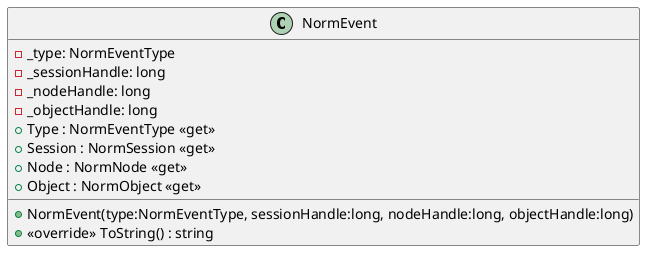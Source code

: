 @startuml
class NormEvent {
    - _type: NormEventType
    - _sessionHandle: long
    - _nodeHandle: long
    - _objectHandle: long
    + NormEvent(type:NormEventType, sessionHandle:long, nodeHandle:long, objectHandle:long)
    + Type : NormEventType <<get>>
    + Session : NormSession <<get>>
    + Node : NormNode <<get>>
    + Object : NormObject <<get>>
    + <<override>> ToString() : string
}
@enduml